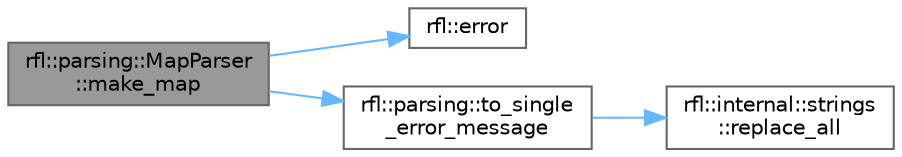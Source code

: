 digraph "rfl::parsing::MapParser::make_map"
{
 // LATEX_PDF_SIZE
  bgcolor="transparent";
  edge [fontname=Helvetica,fontsize=10,labelfontname=Helvetica,labelfontsize=10];
  node [fontname=Helvetica,fontsize=10,shape=box,height=0.2,width=0.4];
  rankdir="LR";
  Node1 [id="Node000001",label="rfl::parsing::MapParser\l::make_map",height=0.2,width=0.4,color="gray40", fillcolor="grey60", style="filled", fontcolor="black",tooltip=" "];
  Node1 -> Node2 [id="edge1_Node000001_Node000002",color="steelblue1",style="solid",tooltip=" "];
  Node2 [id="Node000002",label="rfl::error",height=0.2,width=0.4,color="grey40", fillcolor="white", style="filled",URL="$namespacerfl.html#a6625864c6c297dfdc3d3c3ee3181dd8c",tooltip="Shorthand for unexpected error."];
  Node1 -> Node3 [id="edge2_Node000001_Node000003",color="steelblue1",style="solid",tooltip=" "];
  Node3 [id="Node000003",label="rfl::parsing::to_single\l_error_message",height=0.2,width=0.4,color="grey40", fillcolor="white", style="filled",URL="$namespacerfl_1_1parsing.html#a3407c71c31e03f4779d002aebcad6acf",tooltip="Combines a set of errors to a single, readable error message."];
  Node3 -> Node4 [id="edge3_Node000003_Node000004",color="steelblue1",style="solid",tooltip=" "];
  Node4 [id="Node000004",label="rfl::internal::strings\l::replace_all",height=0.2,width=0.4,color="grey40", fillcolor="white", style="filled",URL="$namespacerfl_1_1internal_1_1strings.html#aba6e6b858dd073162204fe7f98b56760",tooltip="Replace all occurences of _from with _to."];
}
